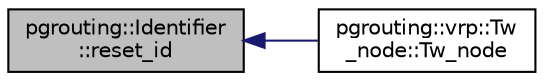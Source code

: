 digraph "pgrouting::Identifier::reset_id"
{
  edge [fontname="Helvetica",fontsize="10",labelfontname="Helvetica",labelfontsize="10"];
  node [fontname="Helvetica",fontsize="10",shape=record];
  rankdir="LR";
  Node1085 [label="pgrouting::Identifier\l::reset_id",height=0.2,width=0.4,color="black", fillcolor="grey75", style="filled", fontcolor="black"];
  Node1085 -> Node1086 [dir="back",color="midnightblue",fontsize="10",style="solid",fontname="Helvetica"];
  Node1086 [label="pgrouting::vrp::Tw\l_node::Tw_node",height=0.2,width=0.4,color="black", fillcolor="white", style="filled",URL="$classpgrouting_1_1vrp_1_1Tw__node.html#a10b9b7e1b549b8a4f813ac15f6b46fc7"];
}
